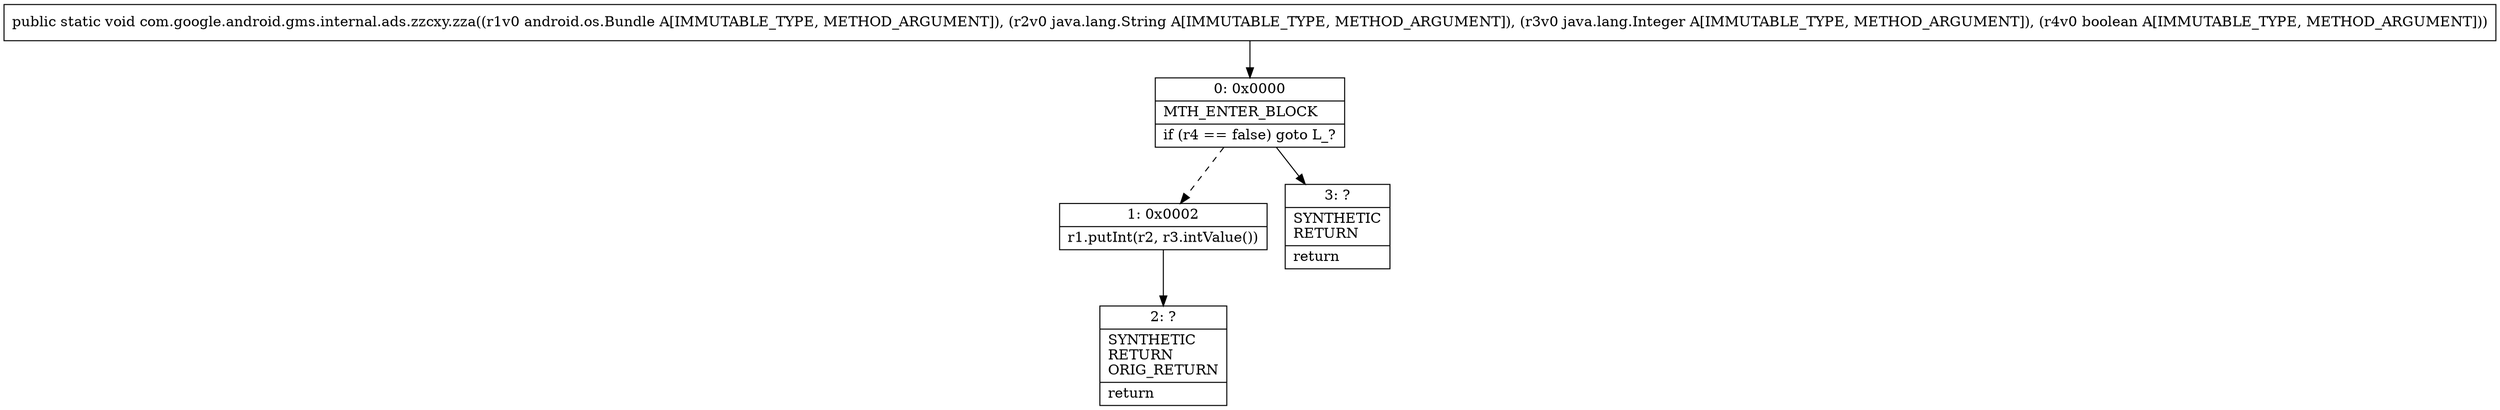 digraph "CFG forcom.google.android.gms.internal.ads.zzcxy.zza(Landroid\/os\/Bundle;Ljava\/lang\/String;Ljava\/lang\/Integer;Z)V" {
Node_0 [shape=record,label="{0\:\ 0x0000|MTH_ENTER_BLOCK\l|if (r4 == false) goto L_?\l}"];
Node_1 [shape=record,label="{1\:\ 0x0002|r1.putInt(r2, r3.intValue())\l}"];
Node_2 [shape=record,label="{2\:\ ?|SYNTHETIC\lRETURN\lORIG_RETURN\l|return\l}"];
Node_3 [shape=record,label="{3\:\ ?|SYNTHETIC\lRETURN\l|return\l}"];
MethodNode[shape=record,label="{public static void com.google.android.gms.internal.ads.zzcxy.zza((r1v0 android.os.Bundle A[IMMUTABLE_TYPE, METHOD_ARGUMENT]), (r2v0 java.lang.String A[IMMUTABLE_TYPE, METHOD_ARGUMENT]), (r3v0 java.lang.Integer A[IMMUTABLE_TYPE, METHOD_ARGUMENT]), (r4v0 boolean A[IMMUTABLE_TYPE, METHOD_ARGUMENT])) }"];
MethodNode -> Node_0;
Node_0 -> Node_1[style=dashed];
Node_0 -> Node_3;
Node_1 -> Node_2;
}

